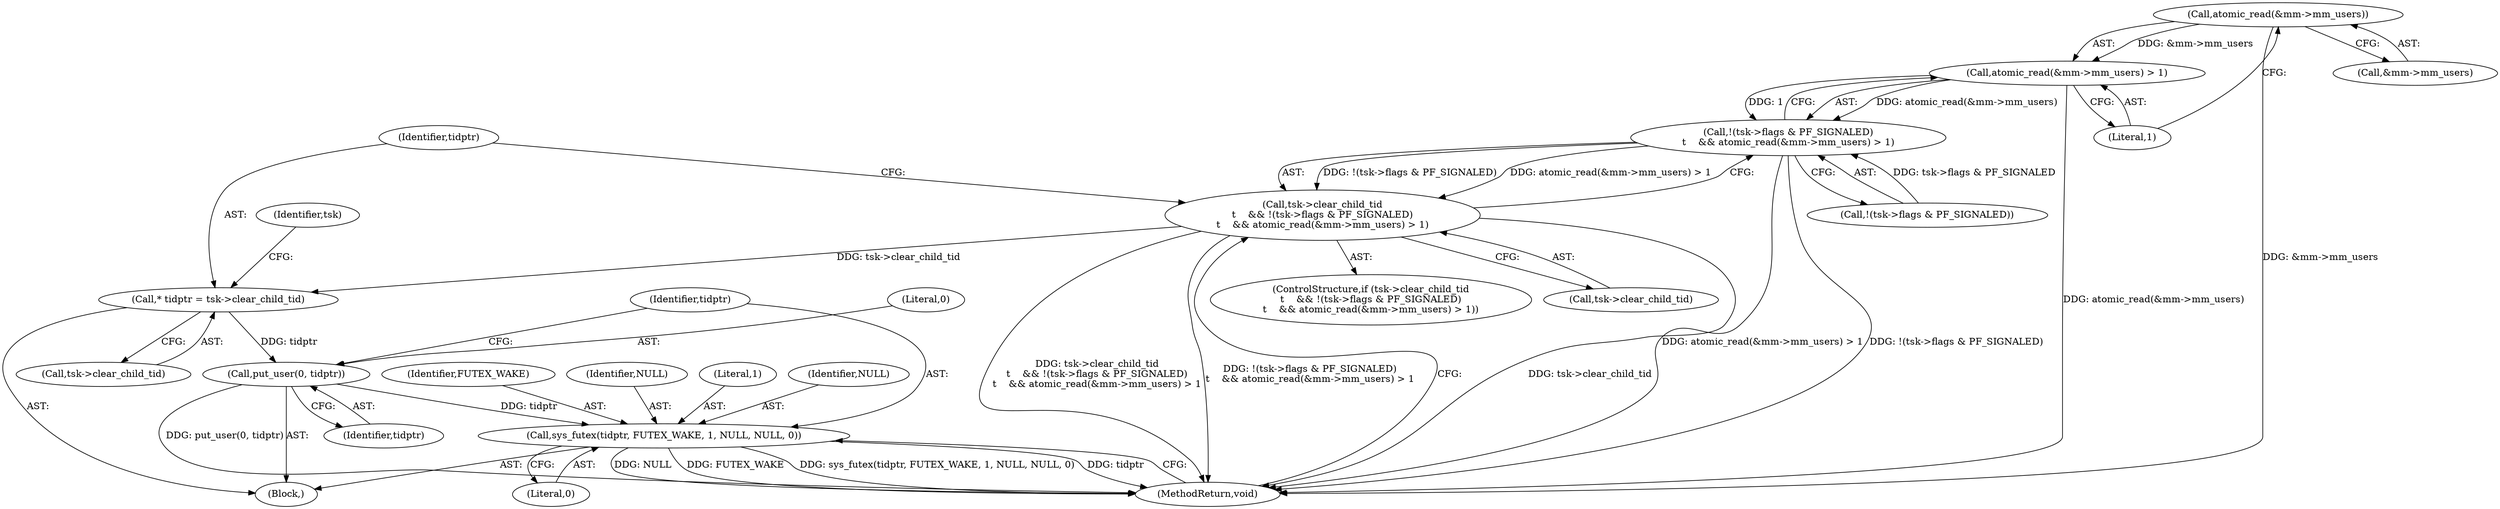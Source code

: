 digraph "0_linux_8141c7f3e7aee618312fa1c15109e1219de784a7_0@API" {
"1000155" [label="(Call,atomic_read(&mm->mm_users))"];
"1000154" [label="(Call,atomic_read(&mm->mm_users) > 1)"];
"1000147" [label="(Call,!(tsk->flags & PF_SIGNALED)\n\t    && atomic_read(&mm->mm_users) > 1)"];
"1000143" [label="(Call,tsk->clear_child_tid\n\t    && !(tsk->flags & PF_SIGNALED)\n\t    && atomic_read(&mm->mm_users) > 1)"];
"1000163" [label="(Call,* tidptr = tsk->clear_child_tid)"];
"1000173" [label="(Call,put_user(0, tidptr))"];
"1000176" [label="(Call,sys_futex(tidptr, FUTEX_WAKE, 1, NULL, NULL, 0))"];
"1000173" [label="(Call,put_user(0, tidptr))"];
"1000143" [label="(Call,tsk->clear_child_tid\n\t    && !(tsk->flags & PF_SIGNALED)\n\t    && atomic_read(&mm->mm_users) > 1)"];
"1000161" [label="(Block,)"];
"1000177" [label="(Identifier,tidptr)"];
"1000156" [label="(Call,&mm->mm_users)"];
"1000155" [label="(Call,atomic_read(&mm->mm_users))"];
"1000164" [label="(Identifier,tidptr)"];
"1000174" [label="(Literal,0)"];
"1000182" [label="(Literal,0)"];
"1000142" [label="(ControlStructure,if (tsk->clear_child_tid\n\t    && !(tsk->flags & PF_SIGNALED)\n\t    && atomic_read(&mm->mm_users) > 1))"];
"1000183" [label="(MethodReturn,void)"];
"1000178" [label="(Identifier,FUTEX_WAKE)"];
"1000144" [label="(Call,tsk->clear_child_tid)"];
"1000176" [label="(Call,sys_futex(tidptr, FUTEX_WAKE, 1, NULL, NULL, 0))"];
"1000170" [label="(Identifier,tsk)"];
"1000175" [label="(Identifier,tidptr)"];
"1000148" [label="(Call,!(tsk->flags & PF_SIGNALED))"];
"1000180" [label="(Identifier,NULL)"];
"1000163" [label="(Call,* tidptr = tsk->clear_child_tid)"];
"1000154" [label="(Call,atomic_read(&mm->mm_users) > 1)"];
"1000160" [label="(Literal,1)"];
"1000147" [label="(Call,!(tsk->flags & PF_SIGNALED)\n\t    && atomic_read(&mm->mm_users) > 1)"];
"1000179" [label="(Literal,1)"];
"1000181" [label="(Identifier,NULL)"];
"1000165" [label="(Call,tsk->clear_child_tid)"];
"1000155" -> "1000154"  [label="AST: "];
"1000155" -> "1000156"  [label="CFG: "];
"1000156" -> "1000155"  [label="AST: "];
"1000160" -> "1000155"  [label="CFG: "];
"1000155" -> "1000183"  [label="DDG: &mm->mm_users"];
"1000155" -> "1000154"  [label="DDG: &mm->mm_users"];
"1000154" -> "1000147"  [label="AST: "];
"1000154" -> "1000160"  [label="CFG: "];
"1000160" -> "1000154"  [label="AST: "];
"1000147" -> "1000154"  [label="CFG: "];
"1000154" -> "1000183"  [label="DDG: atomic_read(&mm->mm_users)"];
"1000154" -> "1000147"  [label="DDG: atomic_read(&mm->mm_users)"];
"1000154" -> "1000147"  [label="DDG: 1"];
"1000147" -> "1000143"  [label="AST: "];
"1000147" -> "1000148"  [label="CFG: "];
"1000148" -> "1000147"  [label="AST: "];
"1000143" -> "1000147"  [label="CFG: "];
"1000147" -> "1000183"  [label="DDG: atomic_read(&mm->mm_users) > 1"];
"1000147" -> "1000183"  [label="DDG: !(tsk->flags & PF_SIGNALED)"];
"1000147" -> "1000143"  [label="DDG: !(tsk->flags & PF_SIGNALED)"];
"1000147" -> "1000143"  [label="DDG: atomic_read(&mm->mm_users) > 1"];
"1000148" -> "1000147"  [label="DDG: tsk->flags & PF_SIGNALED"];
"1000143" -> "1000142"  [label="AST: "];
"1000143" -> "1000144"  [label="CFG: "];
"1000144" -> "1000143"  [label="AST: "];
"1000164" -> "1000143"  [label="CFG: "];
"1000183" -> "1000143"  [label="CFG: "];
"1000143" -> "1000183"  [label="DDG: tsk->clear_child_tid"];
"1000143" -> "1000183"  [label="DDG: tsk->clear_child_tid\n\t    && !(tsk->flags & PF_SIGNALED)\n\t    && atomic_read(&mm->mm_users) > 1"];
"1000143" -> "1000183"  [label="DDG: !(tsk->flags & PF_SIGNALED)\n\t    && atomic_read(&mm->mm_users) > 1"];
"1000143" -> "1000163"  [label="DDG: tsk->clear_child_tid"];
"1000163" -> "1000161"  [label="AST: "];
"1000163" -> "1000165"  [label="CFG: "];
"1000164" -> "1000163"  [label="AST: "];
"1000165" -> "1000163"  [label="AST: "];
"1000170" -> "1000163"  [label="CFG: "];
"1000163" -> "1000173"  [label="DDG: tidptr"];
"1000173" -> "1000161"  [label="AST: "];
"1000173" -> "1000175"  [label="CFG: "];
"1000174" -> "1000173"  [label="AST: "];
"1000175" -> "1000173"  [label="AST: "];
"1000177" -> "1000173"  [label="CFG: "];
"1000173" -> "1000183"  [label="DDG: put_user(0, tidptr)"];
"1000173" -> "1000176"  [label="DDG: tidptr"];
"1000176" -> "1000161"  [label="AST: "];
"1000176" -> "1000182"  [label="CFG: "];
"1000177" -> "1000176"  [label="AST: "];
"1000178" -> "1000176"  [label="AST: "];
"1000179" -> "1000176"  [label="AST: "];
"1000180" -> "1000176"  [label="AST: "];
"1000181" -> "1000176"  [label="AST: "];
"1000182" -> "1000176"  [label="AST: "];
"1000183" -> "1000176"  [label="CFG: "];
"1000176" -> "1000183"  [label="DDG: NULL"];
"1000176" -> "1000183"  [label="DDG: FUTEX_WAKE"];
"1000176" -> "1000183"  [label="DDG: sys_futex(tidptr, FUTEX_WAKE, 1, NULL, NULL, 0)"];
"1000176" -> "1000183"  [label="DDG: tidptr"];
}
